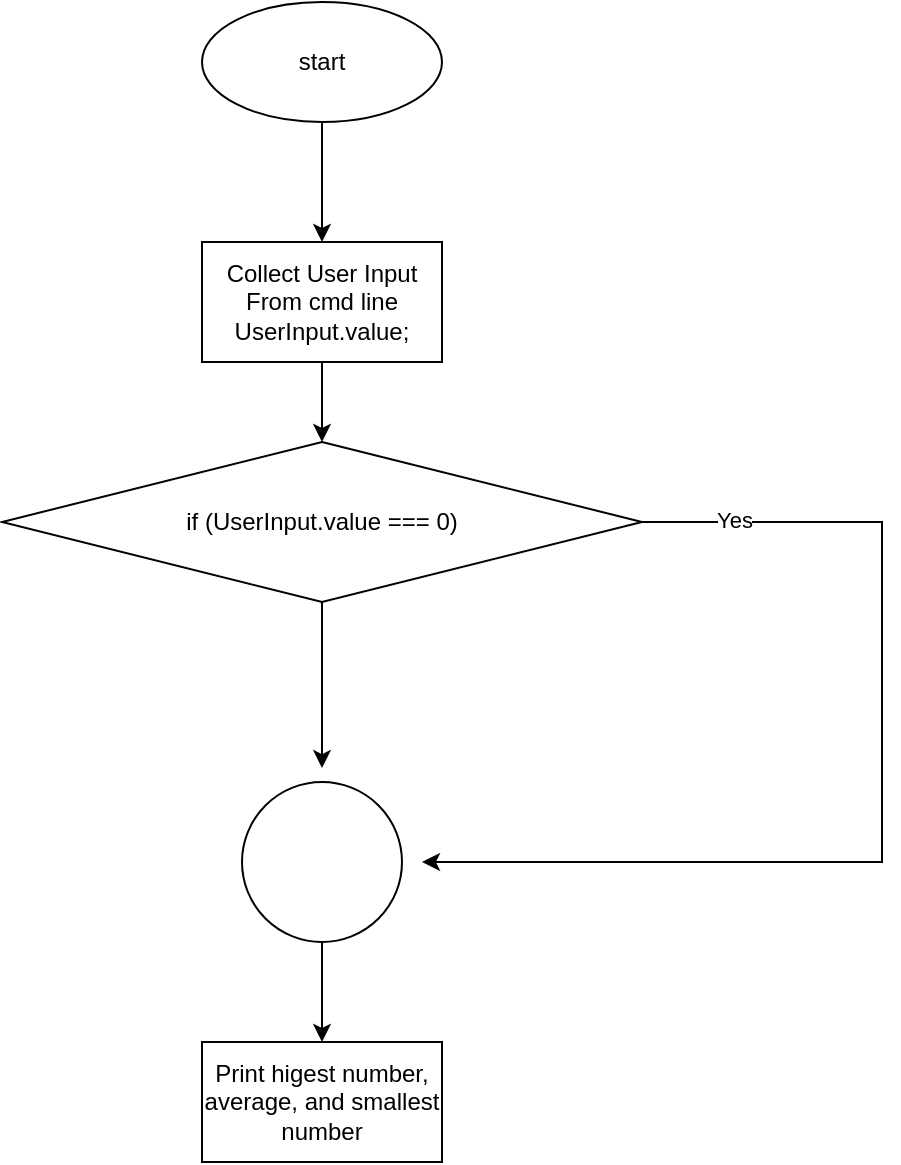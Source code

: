 <mxfile version="14.5.3" type="github">
  <diagram id="Hvstrzyzne6Slic3TTS3" name="Page-1">
    <mxGraphModel dx="1067" dy="824" grid="1" gridSize="10" guides="1" tooltips="1" connect="1" arrows="1" fold="1" page="1" pageScale="1" pageWidth="850" pageHeight="1100" math="0" shadow="0">
      <root>
        <mxCell id="0" />
        <mxCell id="1" parent="0" />
        <mxCell id="CCJP-hoDY3M6k-Q5WsPH-2" style="edgeStyle=orthogonalEdgeStyle;rounded=0;orthogonalLoop=1;jettySize=auto;html=1;" edge="1" parent="1" source="CCJP-hoDY3M6k-Q5WsPH-1" target="CCJP-hoDY3M6k-Q5WsPH-3">
          <mxGeometry relative="1" as="geometry">
            <mxPoint x="400" y="240" as="targetPoint" />
          </mxGeometry>
        </mxCell>
        <mxCell id="CCJP-hoDY3M6k-Q5WsPH-1" value="start&lt;br&gt;" style="ellipse;whiteSpace=wrap;html=1;" vertex="1" parent="1">
          <mxGeometry x="340" y="90" width="120" height="60" as="geometry" />
        </mxCell>
        <mxCell id="CCJP-hoDY3M6k-Q5WsPH-5" style="edgeStyle=orthogonalEdgeStyle;rounded=0;orthogonalLoop=1;jettySize=auto;html=1;exitX=0.5;exitY=1;exitDx=0;exitDy=0;" edge="1" parent="1" source="CCJP-hoDY3M6k-Q5WsPH-3" target="CCJP-hoDY3M6k-Q5WsPH-6">
          <mxGeometry relative="1" as="geometry">
            <mxPoint x="400" y="350" as="targetPoint" />
          </mxGeometry>
        </mxCell>
        <mxCell id="CCJP-hoDY3M6k-Q5WsPH-3" value="Collect User Input From cmd line&lt;br&gt;UserInput.value;" style="rounded=0;whiteSpace=wrap;html=1;" vertex="1" parent="1">
          <mxGeometry x="340" y="210" width="120" height="60" as="geometry" />
        </mxCell>
        <object label="" id="CCJP-hoDY3M6k-Q5WsPH-7">
          <mxCell style="edgeStyle=orthogonalEdgeStyle;rounded=0;orthogonalLoop=1;jettySize=auto;html=1;" edge="1" parent="1" source="CCJP-hoDY3M6k-Q5WsPH-6">
            <mxGeometry relative="1" as="geometry">
              <mxPoint x="450" y="520" as="targetPoint" />
              <Array as="points">
                <mxPoint x="680" y="350" />
                <mxPoint x="680" y="520" />
              </Array>
            </mxGeometry>
          </mxCell>
        </object>
        <mxCell id="CCJP-hoDY3M6k-Q5WsPH-8" value="Yes" style="edgeLabel;html=1;align=center;verticalAlign=middle;resizable=0;points=[];" vertex="1" connectable="0" parent="CCJP-hoDY3M6k-Q5WsPH-7">
          <mxGeometry x="-0.825" y="1" relative="1" as="geometry">
            <mxPoint as="offset" />
          </mxGeometry>
        </mxCell>
        <mxCell id="CCJP-hoDY3M6k-Q5WsPH-11" style="edgeStyle=orthogonalEdgeStyle;rounded=0;orthogonalLoop=1;jettySize=auto;html=1;exitX=0.5;exitY=1;exitDx=0;exitDy=0;entryX=0.5;entryY=-0.087;entryDx=0;entryDy=0;entryPerimeter=0;" edge="1" parent="1" source="CCJP-hoDY3M6k-Q5WsPH-6" target="CCJP-hoDY3M6k-Q5WsPH-9">
          <mxGeometry relative="1" as="geometry" />
        </mxCell>
        <mxCell id="CCJP-hoDY3M6k-Q5WsPH-6" value="if (UserInput.value === 0)" style="rhombus;whiteSpace=wrap;html=1;" vertex="1" parent="1">
          <mxGeometry x="240" y="310" width="320" height="80" as="geometry" />
        </mxCell>
        <mxCell id="CCJP-hoDY3M6k-Q5WsPH-12" style="edgeStyle=orthogonalEdgeStyle;rounded=0;orthogonalLoop=1;jettySize=auto;html=1;exitX=0.5;exitY=1;exitDx=0;exitDy=0;" edge="1" parent="1" source="CCJP-hoDY3M6k-Q5WsPH-9" target="CCJP-hoDY3M6k-Q5WsPH-13">
          <mxGeometry relative="1" as="geometry">
            <mxPoint x="400" y="640" as="targetPoint" />
          </mxGeometry>
        </mxCell>
        <mxCell id="CCJP-hoDY3M6k-Q5WsPH-9" value="" style="ellipse;whiteSpace=wrap;html=1;aspect=fixed;" vertex="1" parent="1">
          <mxGeometry x="360" y="480" width="80" height="80" as="geometry" />
        </mxCell>
        <mxCell id="CCJP-hoDY3M6k-Q5WsPH-13" value="Print higest number, average, and smallest number" style="rounded=0;whiteSpace=wrap;html=1;" vertex="1" parent="1">
          <mxGeometry x="340" y="610" width="120" height="60" as="geometry" />
        </mxCell>
      </root>
    </mxGraphModel>
  </diagram>
</mxfile>
